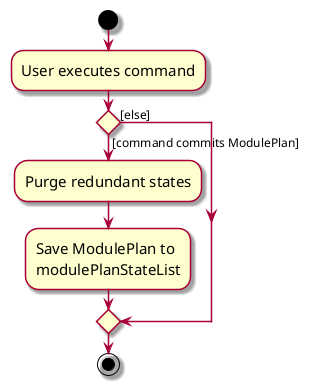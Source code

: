 @startuml
skin rose
skinparam ActivityFontSize 15
skinparam ArrowFontSize 12
start
:User executes command;

'Since the beta syntax does not support placing the condition outside the
'diamond we place it as the true branch instead.

if () then ([command commits ModulePlan])
    :Purge redundant states;
    :Save ModulePlan to
    modulePlanStateList;
else ([else])
endif
stop
@enduml
